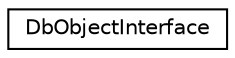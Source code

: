 digraph "Graphical Class Hierarchy"
{
  edge [fontname="Helvetica",fontsize="10",labelfontname="Helvetica",labelfontsize="10"];
  node [fontname="Helvetica",fontsize="10",shape=record];
  rankdir="LR";
  Node1 [label="DbObjectInterface",height=0.2,width=0.4,color="black", fillcolor="white", style="filled",URL="$classDbObjectInterface.html",tooltip="A Neo4j Object. "];
}
